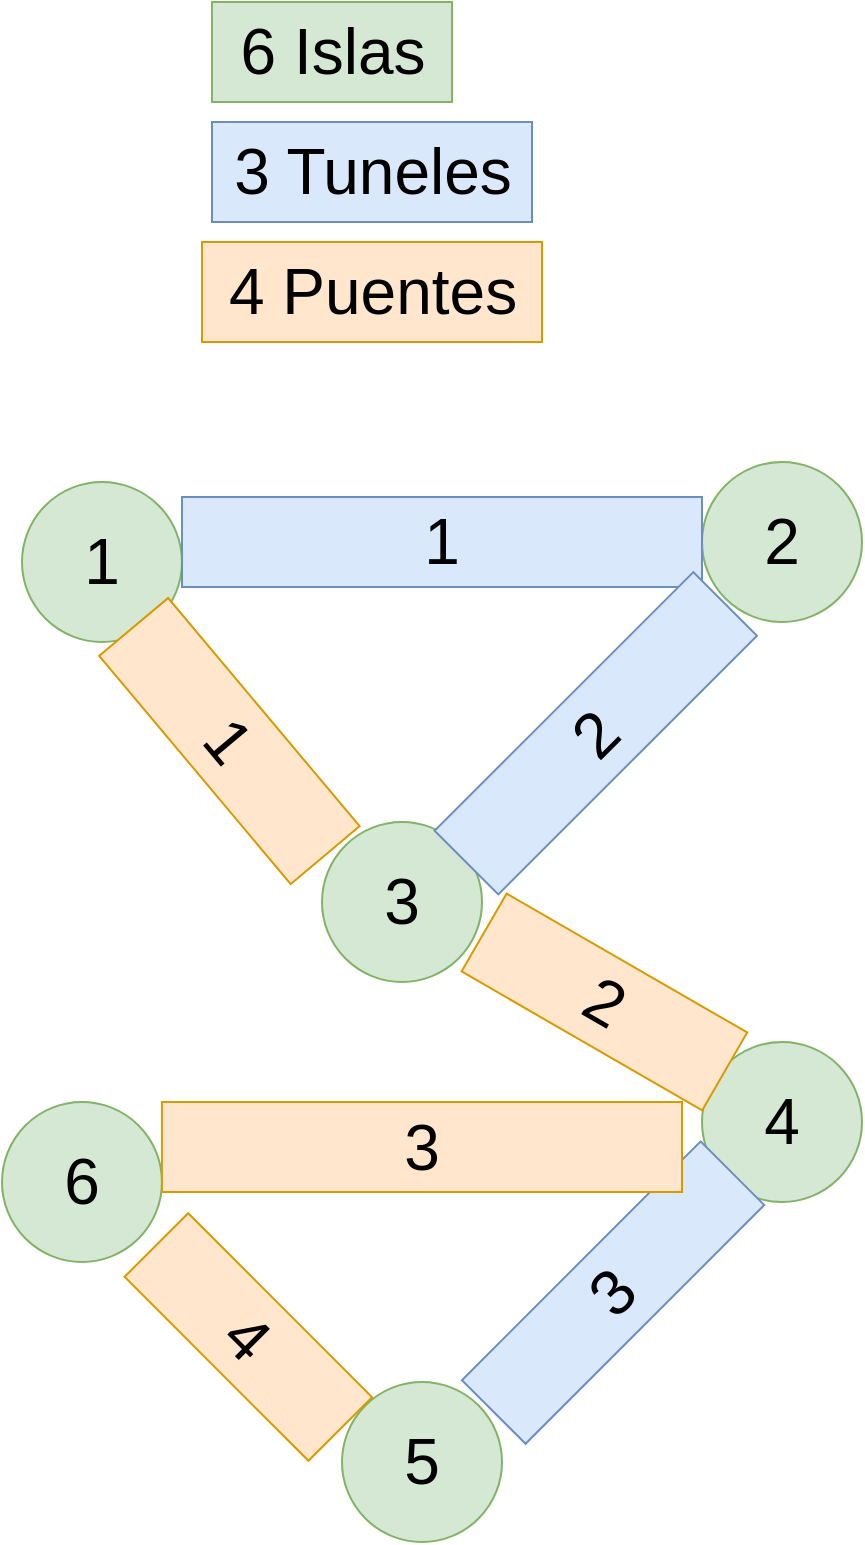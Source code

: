 <mxfile version="20.3.0" type="device"><diagram id="wpuIqyhTWHkGwgP0cv_j" name="Page-1"><mxGraphModel dx="5263" dy="1008" grid="1" gridSize="10" guides="1" tooltips="1" connect="1" arrows="1" fold="1" page="1" pageScale="1" pageWidth="4681" pageHeight="3300" math="0" shadow="0"><root><mxCell id="0"/><mxCell id="1" parent="0"/><mxCell id="y5lpEG-w00yW2jSkWABW-1" value="&lt;font style=&quot;font-size: 32px;&quot;&gt;1&lt;/font&gt;" style="ellipse;whiteSpace=wrap;html=1;aspect=fixed;fillColor=#d5e8d4;strokeColor=#82b366;" vertex="1" parent="1"><mxGeometry x="-60" y="310" width="80" height="80" as="geometry"/></mxCell><mxCell id="y5lpEG-w00yW2jSkWABW-2" value="&lt;font style=&quot;font-size: 32px;&quot;&gt;6 Islas&lt;/font&gt;" style="text;html=1;resizable=0;autosize=1;align=center;verticalAlign=middle;points=[];fillColor=#d5e8d4;strokeColor=#82b366;rounded=0;" vertex="1" parent="1"><mxGeometry x="35" y="70" width="120" height="50" as="geometry"/></mxCell><mxCell id="y5lpEG-w00yW2jSkWABW-3" value="&lt;font style=&quot;font-size: 32px;&quot;&gt;3 Tuneles&lt;/font&gt;" style="text;html=1;resizable=0;autosize=1;align=center;verticalAlign=middle;points=[];fillColor=#dae8fc;strokeColor=#6c8ebf;rounded=0;" vertex="1" parent="1"><mxGeometry x="35" y="130" width="160" height="50" as="geometry"/></mxCell><mxCell id="y5lpEG-w00yW2jSkWABW-4" value="&lt;font style=&quot;font-size: 32px;&quot;&gt;4 Puentes&lt;/font&gt;" style="text;html=1;resizable=0;autosize=1;align=center;verticalAlign=middle;points=[];fillColor=#ffe6cc;strokeColor=#d79b00;rounded=0;" vertex="1" parent="1"><mxGeometry x="30" y="190" width="170" height="50" as="geometry"/></mxCell><mxCell id="y5lpEG-w00yW2jSkWABW-5" value="&lt;font style=&quot;font-size: 32px;&quot;&gt;2&lt;/font&gt;" style="ellipse;whiteSpace=wrap;html=1;aspect=fixed;fillColor=#d5e8d4;strokeColor=#82b366;" vertex="1" parent="1"><mxGeometry x="280" y="300" width="80" height="80" as="geometry"/></mxCell><mxCell id="y5lpEG-w00yW2jSkWABW-6" value="&lt;font style=&quot;font-size: 32px;&quot;&gt;6&lt;/font&gt;" style="ellipse;whiteSpace=wrap;html=1;aspect=fixed;fillColor=#d5e8d4;strokeColor=#82b366;" vertex="1" parent="1"><mxGeometry x="-70" y="620" width="80" height="80" as="geometry"/></mxCell><mxCell id="y5lpEG-w00yW2jSkWABW-7" value="&lt;font style=&quot;font-size: 32px;&quot;&gt;3&lt;/font&gt;" style="ellipse;whiteSpace=wrap;html=1;aspect=fixed;fillColor=#d5e8d4;strokeColor=#82b366;" vertex="1" parent="1"><mxGeometry x="90" y="480" width="80" height="80" as="geometry"/></mxCell><mxCell id="y5lpEG-w00yW2jSkWABW-8" value="&lt;font style=&quot;font-size: 32px;&quot;&gt;4&lt;/font&gt;" style="ellipse;whiteSpace=wrap;html=1;aspect=fixed;fillColor=#d5e8d4;strokeColor=#82b366;" vertex="1" parent="1"><mxGeometry x="280" y="590" width="80" height="80" as="geometry"/></mxCell><mxCell id="y5lpEG-w00yW2jSkWABW-9" value="&lt;font style=&quot;font-size: 32px;&quot;&gt;5&lt;/font&gt;" style="ellipse;whiteSpace=wrap;html=1;aspect=fixed;fillColor=#d5e8d4;strokeColor=#82b366;" vertex="1" parent="1"><mxGeometry x="100" y="760" width="80" height="80" as="geometry"/></mxCell><mxCell id="y5lpEG-w00yW2jSkWABW-10" value="1" style="rounded=0;whiteSpace=wrap;html=1;fontSize=32;fillColor=#dae8fc;strokeColor=#6c8ebf;" vertex="1" parent="1"><mxGeometry x="20" y="317.5" width="260" height="45" as="geometry"/></mxCell><mxCell id="y5lpEG-w00yW2jSkWABW-11" value="2" style="rounded=0;whiteSpace=wrap;html=1;fontSize=32;fillColor=#dae8fc;strokeColor=#6c8ebf;rotation=-45;" vertex="1" parent="1"><mxGeometry x="135.43" y="413.11" width="182.93" height="45" as="geometry"/></mxCell><mxCell id="y5lpEG-w00yW2jSkWABW-12" value="3" style="rounded=0;whiteSpace=wrap;html=1;fontSize=32;fillColor=#dae8fc;strokeColor=#6c8ebf;rotation=-45;" vertex="1" parent="1"><mxGeometry x="151.16" y="692.81" width="168.78" height="45" as="geometry"/></mxCell><mxCell id="y5lpEG-w00yW2jSkWABW-13" value="1" style="rounded=0;whiteSpace=wrap;html=1;fontSize=32;fillColor=#ffe6cc;strokeColor=#d79b00;rotation=50;" vertex="1" parent="1"><mxGeometry x="-30.78" y="417.01" width="148.96" height="45" as="geometry"/></mxCell><mxCell id="y5lpEG-w00yW2jSkWABW-14" value="2" style="rounded=0;whiteSpace=wrap;html=1;fontSize=32;fillColor=#ffe6cc;strokeColor=#d79b00;rotation=30;" vertex="1" parent="1"><mxGeometry x="161.74" y="547.49" width="138.93" height="45" as="geometry"/></mxCell><mxCell id="y5lpEG-w00yW2jSkWABW-15" value="3" style="rounded=0;whiteSpace=wrap;html=1;fontSize=32;fillColor=#ffe6cc;strokeColor=#d79b00;rotation=0;" vertex="1" parent="1"><mxGeometry x="9.96" y="620" width="260.04" height="45" as="geometry"/></mxCell><mxCell id="y5lpEG-w00yW2jSkWABW-16" value="4" style="rounded=0;whiteSpace=wrap;html=1;fontSize=32;fillColor=#ffe6cc;strokeColor=#d79b00;rotation=45;" vertex="1" parent="1"><mxGeometry x="-11.86" y="715" width="130.04" height="45" as="geometry"/></mxCell></root></mxGraphModel></diagram></mxfile>